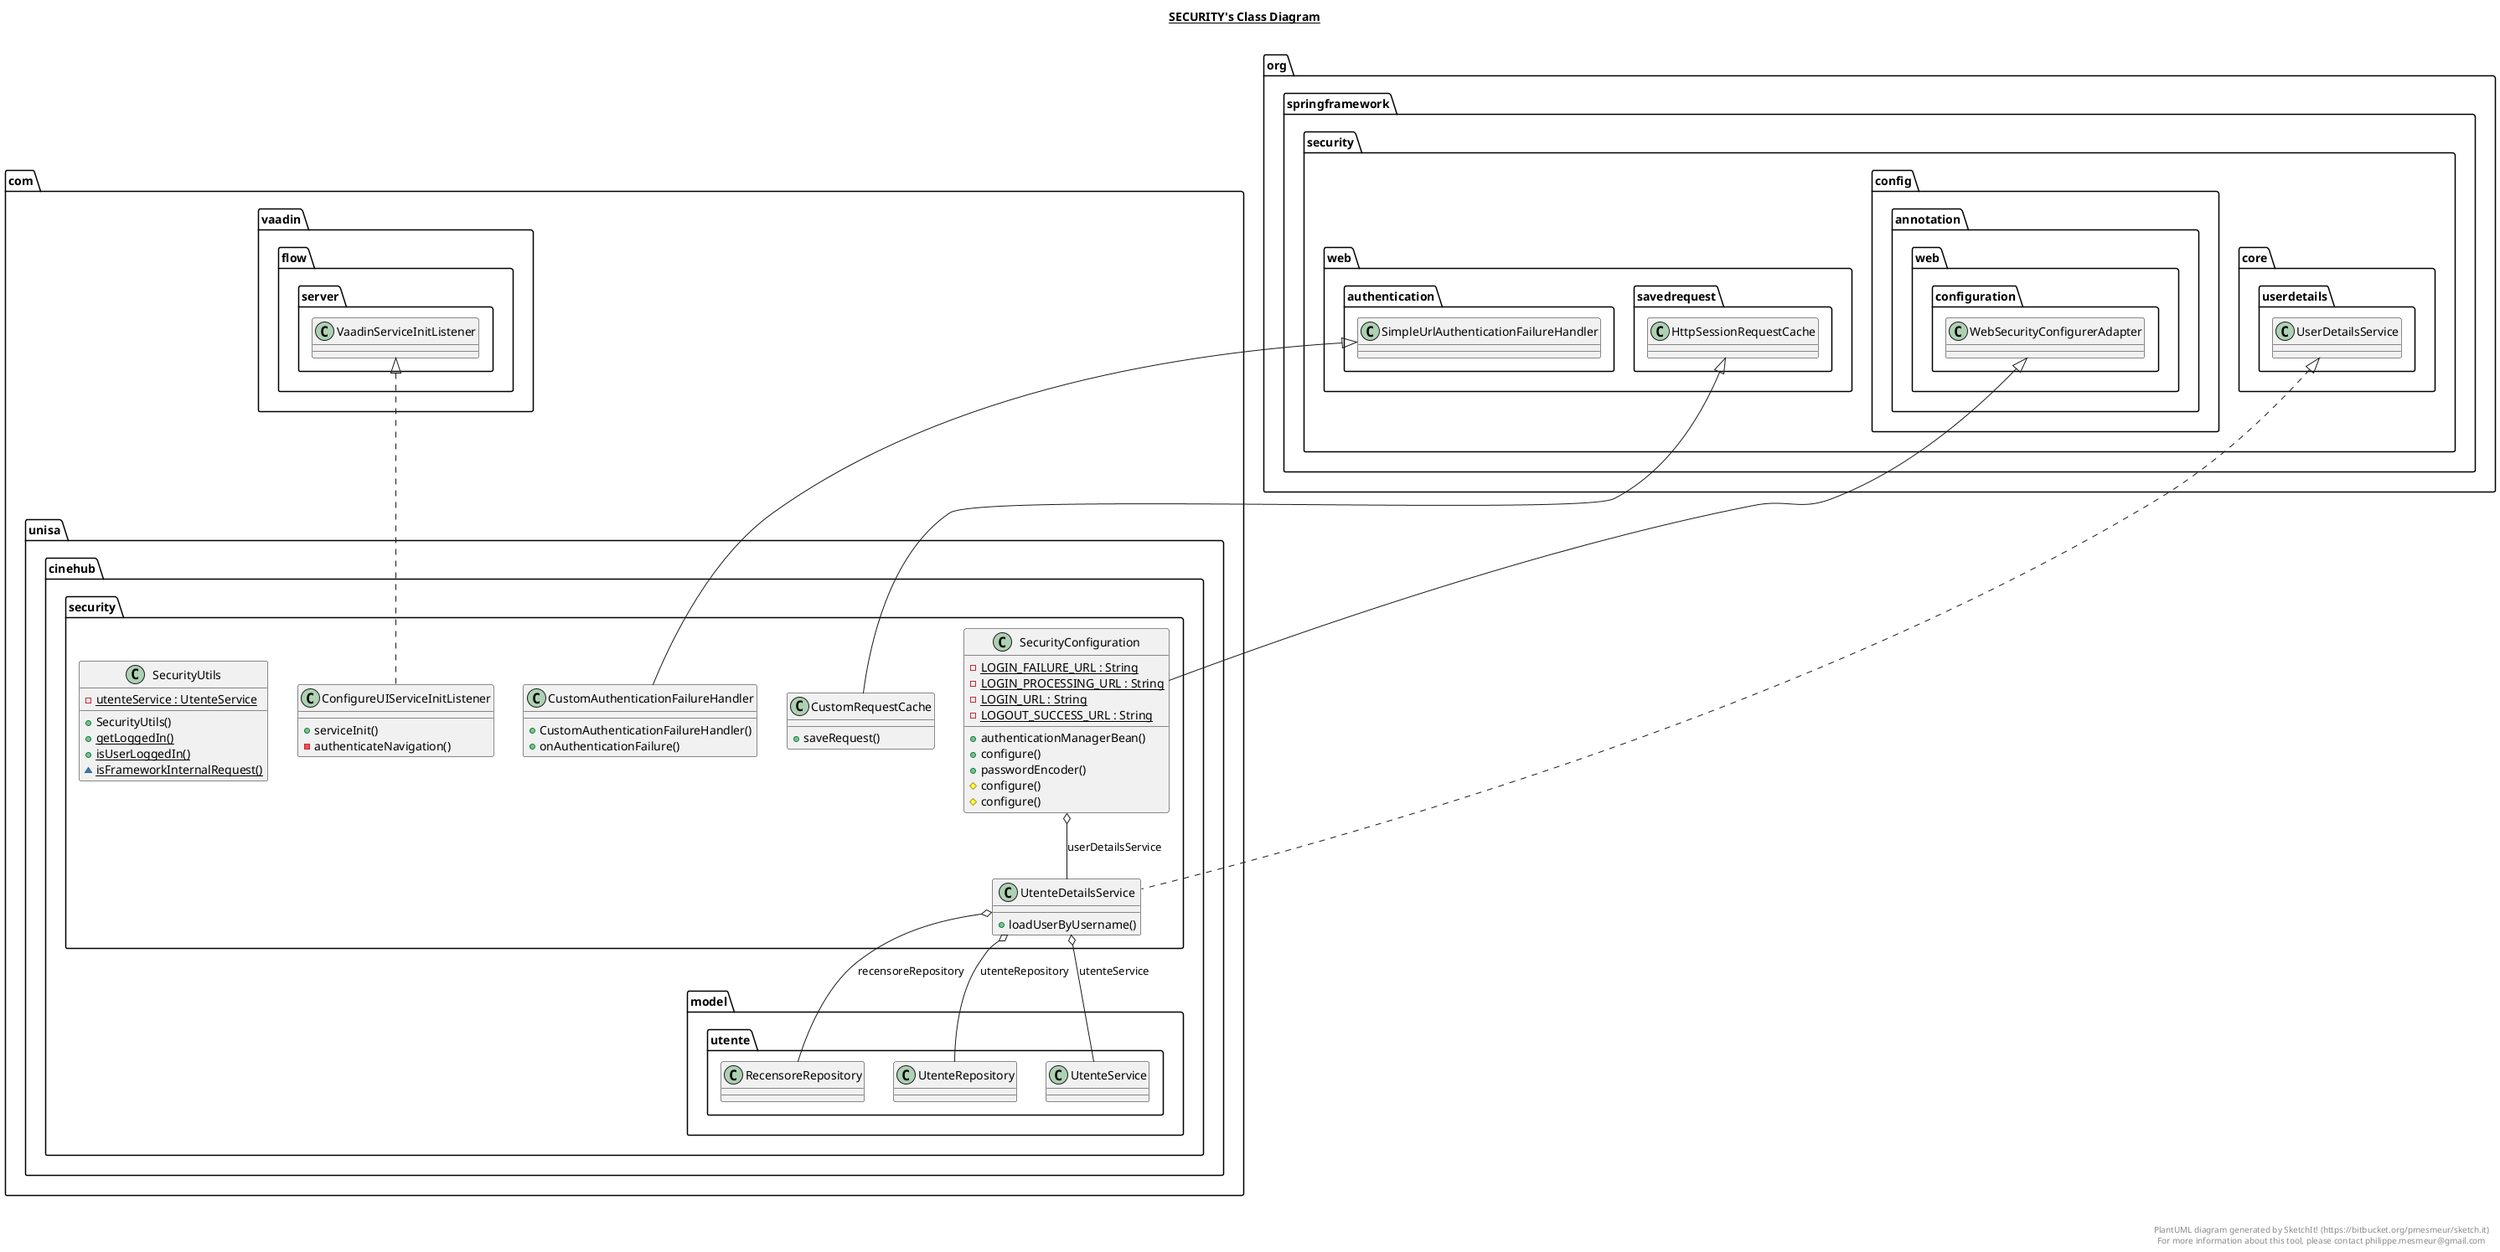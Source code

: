 @startuml

title __SECURITY's Class Diagram__\n

  namespace com.unisa.cinehub {
    namespace security {
      class com.unisa.cinehub.security.ConfigureUIServiceInitListener {
          + serviceInit()
          - authenticateNavigation()
      }
    }
  }
  

  namespace com.unisa.cinehub {
    namespace security {
      class com.unisa.cinehub.security.CustomAuthenticationFailureHandler {
          + CustomAuthenticationFailureHandler()
          + onAuthenticationFailure()
      }
    }
  }
  

  namespace com.unisa.cinehub {
    namespace security {
      class com.unisa.cinehub.security.CustomRequestCache {
          + saveRequest()
      }
    }
  }
  

  namespace com.unisa.cinehub {
    namespace security {
      class com.unisa.cinehub.security.SecurityConfiguration {
          {static} - LOGIN_FAILURE_URL : String
          {static} - LOGIN_PROCESSING_URL : String
          {static} - LOGIN_URL : String
          {static} - LOGOUT_SUCCESS_URL : String
          + authenticationManagerBean()
          + configure()
          + passwordEncoder()
          # configure()
          # configure()
      }
    }
  }
  

  namespace com.unisa.cinehub {
    namespace security {
      class com.unisa.cinehub.security.SecurityUtils {
          {static} - utenteService : UtenteService
          + SecurityUtils()
          {static} + getLoggedIn()
          {static} + isUserLoggedIn()
          {static} ~ isFrameworkInternalRequest()
      }
    }
  }
  

  namespace com.unisa.cinehub {
    namespace security {
      class com.unisa.cinehub.security.UtenteDetailsService {
          + loadUserByUsername()
      }
    }
  }
  

  com.unisa.cinehub.security.ConfigureUIServiceInitListener .up.|> com.vaadin.flow.server.VaadinServiceInitListener
  com.unisa.cinehub.security.CustomAuthenticationFailureHandler -up-|> org.springframework.security.web.authentication.SimpleUrlAuthenticationFailureHandler
  com.unisa.cinehub.security.CustomRequestCache -up-|> org.springframework.security.web.savedrequest.HttpSessionRequestCache
  com.unisa.cinehub.security.SecurityConfiguration -up-|> org.springframework.security.config.annotation.web.configuration.WebSecurityConfigurerAdapter
  com.unisa.cinehub.security.SecurityConfiguration o-- com.unisa.cinehub.security.UtenteDetailsService : userDetailsService
  com.unisa.cinehub.security.UtenteDetailsService .up.|> org.springframework.security.core.userdetails.UserDetailsService
  com.unisa.cinehub.security.UtenteDetailsService o-- com.unisa.cinehub.model.utente.RecensoreRepository : recensoreRepository
  com.unisa.cinehub.security.UtenteDetailsService o-- com.unisa.cinehub.model.utente.UtenteRepository : utenteRepository
  com.unisa.cinehub.security.UtenteDetailsService o-- com.unisa.cinehub.model.utente.UtenteService : utenteService


right footer


PlantUML diagram generated by SketchIt! (https://bitbucket.org/pmesmeur/sketch.it)
For more information about this tool, please contact philippe.mesmeur@gmail.com
endfooter

@enduml
